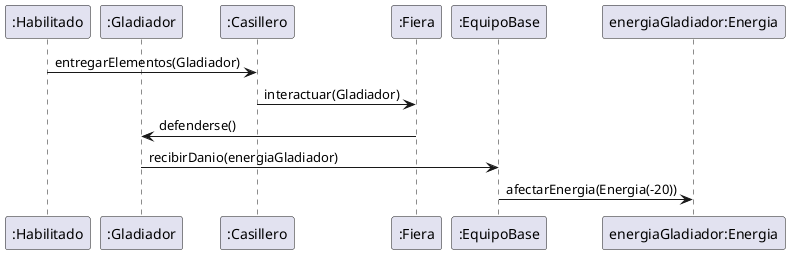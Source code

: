 @startuml gladiadorConEquipoBaseEncuentraUnaFiera

participant Habilitado as ":Habilitado"
participant Gladiador as ":Gladiador"

participant Casillero as ":Casillero"
participant Fiera as ":Fiera"

participant EquipoBase as ":EquipoBase"
participant energiaGladiador as "energiaGladiador:Energia"

Habilitado -> Casillero: entregarElementos(Gladiador)
Casillero -> Fiera: interactuar(Gladiador)

Fiera -> Gladiador: defenderse()
Gladiador -> EquipoBase: recibirDanio(energiaGladiador)
EquipoBase -> energiaGladiador: afectarEnergia(Energia(-20))


@enduml